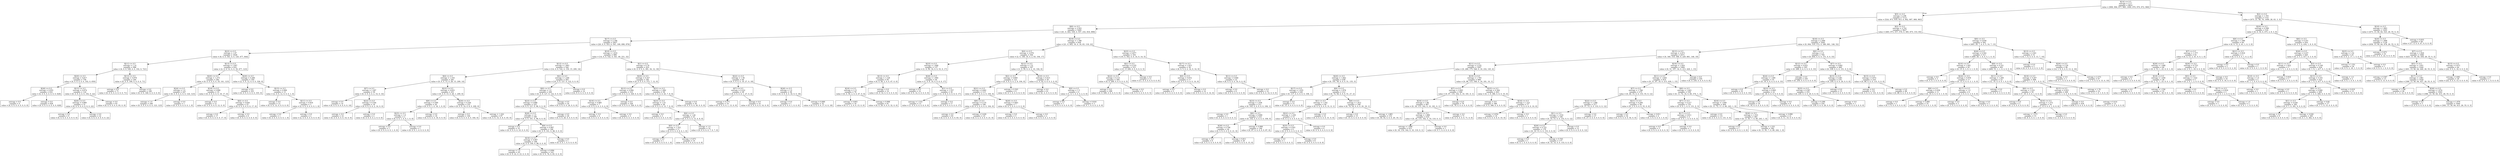 digraph Tree {
node [shape=box] ;
0 [label="X[14] <= 0.5\nentropy = 3.17\nsamples = 8833\nvalue = [999, 994, 977, 985, 1000, 970, 970, 972, 966]"] ;
1 [label="X[5] <= 0.5\nentropy = 2.98\nsamples = 7112\nvalue = [524, 973, 919, 915, 0, 942, 907, 969, 963]"] ;
0 -> 1 [labeldistance=2.5, labelangle=45, headlabel="True"] ;
2 [label="X[8] <= 0.5\nentropy = 2.503\nsamples = 3285\nvalue = [41, 0, 402, 339, 0, 557, 232, 816, 898]"] ;
1 -> 2 ;
3 [label="X[17] <= 0.5\nentropy = 2.186\nsamples = 2627\nvalue = [20, 0, 0, 323, 0, 541, 169, 698, 876]"] ;
2 -> 3 ;
4 [label="X[23] <= 0.5\nentropy = 1.67\nsamples = 1628\nvalue = [6, 0, 0, 181, 0, 0, 120, 477, 844]"] ;
3 -> 4 ;
5 [label="X[11] <= 0.5\nentropy = 1.14\nsamples = 996\nvalue = [4, 0, 0, 169, 0, 0, 102, 0, 721]"] ;
4 -> 5 ;
6 [label="X[20] <= 0.5\nentropy = 0.617\nsamples = 756\nvalue = [4, 0, 0, 0, 0, 0, 102, 0, 650]"] ;
5 -> 6 ;
7 [label="X[26] <= 0.5\nentropy = 0.055\nsamples = 632\nvalue = [4, 0, 0, 0, 0, 0, 0, 0, 628]"] ;
6 -> 7 ;
8 [label="entropy = 0.0\nsamples = 4\nvalue = [4, 0, 0, 0, 0, 0, 0, 0, 0]"] ;
7 -> 8 ;
9 [label="entropy = 0.0\nsamples = 628\nvalue = [0, 0, 0, 0, 0, 0, 0, 0, 628]"] ;
7 -> 9 ;
10 [label="X[15] <= 0.5\nentropy = 0.674\nsamples = 124\nvalue = [0, 0, 0, 0, 0, 0, 102, 0, 22]"] ;
6 -> 10 ;
11 [label="X[26] <= 0.5\nentropy = 0.869\nsamples = 31\nvalue = [0, 0, 0, 0, 0, 0, 9, 0, 22]"] ;
10 -> 11 ;
12 [label="entropy = 0.0\nsamples = 9\nvalue = [0, 0, 0, 0, 0, 0, 9, 0, 0]"] ;
11 -> 12 ;
13 [label="entropy = 0.0\nsamples = 22\nvalue = [0, 0, 0, 0, 0, 0, 0, 0, 22]"] ;
11 -> 13 ;
14 [label="entropy = 0.0\nsamples = 93\nvalue = [0, 0, 0, 0, 0, 0, 93, 0, 0]"] ;
10 -> 14 ;
15 [label="X[13] <= 0.5\nentropy = 0.876\nsamples = 240\nvalue = [0, 0, 0, 169, 0, 0, 0, 0, 71]"] ;
5 -> 15 ;
16 [label="entropy = 0.0\nsamples = 71\nvalue = [0, 0, 0, 0, 0, 0, 0, 0, 71]"] ;
15 -> 16 ;
17 [label="entropy = 0.0\nsamples = 169\nvalue = [0, 0, 0, 169, 0, 0, 0, 0, 0]"] ;
15 -> 17 ;
18 [label="X[13] <= 0.5\nentropy = 1.047\nsamples = 632\nvalue = [2, 0, 0, 12, 0, 0, 18, 477, 123]"] ;
4 -> 18 ;
19 [label="X[20] <= 0.5\nentropy = 1.275\nsamples = 282\nvalue = [0, 0, 0, 0, 0, 0, 18, 141, 123]"] ;
18 -> 19 ;
20 [label="X[24] <= 0.5\nentropy = 1.0\nsamples = 247\nvalue = [0, 0, 0, 0, 0, 0, 0, 124, 123]"] ;
19 -> 20 ;
21 [label="entropy = 1.0\nsamples = 246\nvalue = [0, 0, 0, 0, 0, 0, 0, 123, 123]"] ;
20 -> 21 ;
22 [label="entropy = 0.0\nsamples = 1\nvalue = [0, 0, 0, 0, 0, 0, 0, 1, 0]"] ;
20 -> 22 ;
23 [label="X[16] <= 0.5\nentropy = 0.999\nsamples = 35\nvalue = [0, 0, 0, 0, 0, 0, 18, 17, 0]"] ;
19 -> 23 ;
24 [label="entropy = 0.0\nsamples = 12\nvalue = [0, 0, 0, 0, 0, 0, 12, 0, 0]"] ;
23 -> 24 ;
25 [label="X[4] <= 0.5\nentropy = 0.828\nsamples = 23\nvalue = [0, 0, 0, 0, 0, 0, 6, 17, 0]"] ;
23 -> 25 ;
26 [label="entropy = 0.0\nsamples = 17\nvalue = [0, 0, 0, 0, 0, 0, 0, 17, 0]"] ;
25 -> 26 ;
27 [label="entropy = 0.0\nsamples = 6\nvalue = [0, 0, 0, 0, 0, 0, 6, 0, 0]"] ;
25 -> 27 ;
28 [label="X[20] <= 0.5\nentropy = 0.266\nsamples = 350\nvalue = [2, 0, 0, 12, 0, 0, 0, 336, 0]"] ;
18 -> 28 ;
29 [label="entropy = 0.0\nsamples = 335\nvalue = [0, 0, 0, 0, 0, 0, 0, 335, 0]"] ;
28 -> 29 ;
30 [label="X[15] <= 0.5\nentropy = 0.906\nsamples = 15\nvalue = [2, 0, 0, 12, 0, 0, 0, 1, 0]"] ;
28 -> 30 ;
31 [label="entropy = 0.0\nsamples = 12\nvalue = [0, 0, 0, 12, 0, 0, 0, 0, 0]"] ;
30 -> 31 ;
32 [label="X[11] <= 0.5\nentropy = 0.918\nsamples = 3\nvalue = [2, 0, 0, 0, 0, 0, 0, 1, 0]"] ;
30 -> 32 ;
33 [label="entropy = 0.0\nsamples = 1\nvalue = [0, 0, 0, 0, 0, 0, 0, 1, 0]"] ;
32 -> 33 ;
34 [label="entropy = 0.0\nsamples = 2\nvalue = [2, 0, 0, 0, 0, 0, 0, 0, 0]"] ;
32 -> 34 ;
35 [label="X[10] <= 0.5\nentropy = 1.819\nsamples = 999\nvalue = [14, 0, 0, 142, 0, 541, 49, 221, 32]"] ;
3 -> 35 ;
36 [label="X[12] <= 0.5\nentropy = 1.963\nsamples = 544\nvalue = [14, 0, 0, 142, 0, 150, 15, 209, 14]"] ;
35 -> 36 ;
37 [label="X[4] <= 0.5\nentropy = 1.316\nsamples = 281\nvalue = [0, 0, 0, 15, 0, 28, 15, 209, 14]"] ;
36 -> 37 ;
38 [label="X[7] <= 0.5\nentropy = 1.287\nsamples = 30\nvalue = [0, 0, 0, 0, 0, 2, 14, 0, 14]"] ;
37 -> 38 ;
39 [label="entropy = 0.0\nsamples = 14\nvalue = [0, 0, 0, 0, 0, 0, 0, 0, 14]"] ;
38 -> 39 ;
40 [label="X[22] <= 0.5\nentropy = 0.544\nsamples = 16\nvalue = [0, 0, 0, 0, 0, 2, 14, 0, 0]"] ;
38 -> 40 ;
41 [label="entropy = 0.0\nsamples = 14\nvalue = [0, 0, 0, 0, 0, 0, 14, 0, 0]"] ;
40 -> 41 ;
42 [label="entropy = 0.0\nsamples = 2\nvalue = [0, 0, 0, 0, 0, 2, 0, 0, 0]"] ;
40 -> 42 ;
43 [label="X[23] <= 0.5\nentropy = 0.833\nsamples = 251\nvalue = [0, 0, 0, 15, 0, 26, 1, 209, 0]"] ;
37 -> 43 ;
44 [label="X[9] <= 0.5\nentropy = 0.569\nsamples = 20\nvalue = [0, 0, 0, 1, 0, 18, 1, 0, 0]"] ;
43 -> 44 ;
45 [label="X[25] <= 0.5\nentropy = 1.0\nsamples = 2\nvalue = [0, 0, 0, 1, 0, 0, 1, 0, 0]"] ;
44 -> 45 ;
46 [label="entropy = 0.0\nsamples = 1\nvalue = [0, 0, 0, 0, 0, 0, 1, 0, 0]"] ;
45 -> 46 ;
47 [label="entropy = 0.0\nsamples = 1\nvalue = [0, 0, 0, 1, 0, 0, 0, 0, 0]"] ;
45 -> 47 ;
48 [label="entropy = 0.0\nsamples = 18\nvalue = [0, 0, 0, 0, 0, 18, 0, 0, 0]"] ;
44 -> 48 ;
49 [label="X[20] <= 0.5\nentropy = 0.544\nsamples = 231\nvalue = [0, 0, 0, 14, 0, 8, 0, 209, 0]"] ;
43 -> 49 ;
50 [label="entropy = 0.0\nsamples = 164\nvalue = [0, 0, 0, 0, 0, 0, 0, 164, 0]"] ;
49 -> 50 ;
51 [label="entropy = 1.224\nsamples = 67\nvalue = [0, 0, 0, 14, 0, 8, 0, 45, 0]"] ;
49 -> 51 ;
52 [label="X[2] <= 0.5\nentropy = 1.246\nsamples = 263\nvalue = [14, 0, 0, 127, 0, 122, 0, 0, 0]"] ;
36 -> 52 ;
53 [label="X[9] <= 0.5\nentropy = 1.0\nsamples = 249\nvalue = [0, 0, 0, 127, 0, 122, 0, 0, 0]"] ;
52 -> 53 ;
54 [label="X[23] <= 0.5\nentropy = 0.988\nsamples = 225\nvalue = [0, 0, 0, 127, 0, 98, 0, 0, 0]"] ;
53 -> 54 ;
55 [label="X[26] <= 0.5\nentropy = 1.0\nsamples = 199\nvalue = [0, 0, 0, 101, 0, 98, 0, 0, 0]"] ;
54 -> 55 ;
56 [label="entropy = 0.0\nsamples = 10\nvalue = [0, 0, 0, 0, 0, 10, 0, 0, 0]"] ;
55 -> 56 ;
57 [label="X[6] <= 0.5\nentropy = 0.997\nsamples = 189\nvalue = [0, 0, 0, 101, 0, 88, 0, 0, 0]"] ;
55 -> 57 ;
58 [label="X[18] <= 0.5\nentropy = 0.997\nsamples = 188\nvalue = [0, 0, 0, 100, 0, 88, 0, 0, 0]"] ;
57 -> 58 ;
59 [label="entropy = 1.0\nsamples = 45\nvalue = [0, 0, 0, 22, 0, 23, 0, 0, 0]"] ;
58 -> 59 ;
60 [label="entropy = 0.994\nsamples = 143\nvalue = [0, 0, 0, 78, 0, 65, 0, 0, 0]"] ;
58 -> 60 ;
61 [label="entropy = 0.0\nsamples = 1\nvalue = [0, 0, 0, 1, 0, 0, 0, 0, 0]"] ;
57 -> 61 ;
62 [label="entropy = 0.0\nsamples = 26\nvalue = [0, 0, 0, 26, 0, 0, 0, 0, 0]"] ;
54 -> 62 ;
63 [label="entropy = 0.0\nsamples = 24\nvalue = [0, 0, 0, 0, 0, 24, 0, 0, 0]"] ;
53 -> 63 ;
64 [label="entropy = 0.0\nsamples = 14\nvalue = [14, 0, 0, 0, 0, 0, 0, 0, 0]"] ;
52 -> 64 ;
65 [label="X[1] <= 0.5\nentropy = 0.79\nsamples = 455\nvalue = [0, 0, 0, 0, 0, 391, 34, 12, 18]"] ;
35 -> 65 ;
66 [label="X[20] <= 0.5\nentropy = 0.327\nsamples = 391\nvalue = [0, 0, 0, 0, 0, 372, 7, 12, 0]"] ;
65 -> 66 ;
67 [label="X[13] <= 0.5\nentropy = 0.094\nsamples = 333\nvalue = [0, 0, 0, 0, 0, 329, 0, 4, 0]"] ;
66 -> 67 ;
68 [label="X[18] <= 0.5\nentropy = 0.985\nsamples = 7\nvalue = [0, 0, 0, 0, 0, 3, 0, 4, 0]"] ;
67 -> 68 ;
69 [label="entropy = 0.0\nsamples = 4\nvalue = [0, 0, 0, 0, 0, 0, 0, 4, 0]"] ;
68 -> 69 ;
70 [label="entropy = 0.0\nsamples = 3\nvalue = [0, 0, 0, 0, 0, 3, 0, 0, 0]"] ;
68 -> 70 ;
71 [label="entropy = 0.0\nsamples = 326\nvalue = [0, 0, 0, 0, 0, 326, 0, 0, 0]"] ;
67 -> 71 ;
72 [label="X[21] <= 0.5\nentropy = 1.082\nsamples = 58\nvalue = [0, 0, 0, 0, 0, 43, 7, 8, 0]"] ;
66 -> 72 ;
73 [label="X[23] <= 0.5\nentropy = 1.53\nsamples = 28\nvalue = [0, 0, 0, 0, 0, 13, 7, 8, 0]"] ;
72 -> 73 ;
74 [label="entropy = 0.0\nsamples = 3\nvalue = [0, 0, 0, 0, 0, 0, 3, 0, 0]"] ;
73 -> 74 ;
75 [label="X[4] <= 0.5\nentropy = 1.44\nsamples = 25\nvalue = [0, 0, 0, 0, 0, 13, 4, 8, 0]"] ;
73 -> 75 ;
76 [label="X[0] <= 0.5\nentropy = 1.322\nsamples = 11\nvalue = [0, 0, 0, 0, 0, 6, 4, 1, 0]"] ;
75 -> 76 ;
77 [label="entropy = 0.0\nsamples = 1\nvalue = [0, 0, 0, 0, 0, 0, 0, 1, 0]"] ;
76 -> 77 ;
78 [label="entropy = 0.971\nsamples = 10\nvalue = [0, 0, 0, 0, 0, 6, 4, 0, 0]"] ;
76 -> 78 ;
79 [label="entropy = 1.0\nsamples = 14\nvalue = [0, 0, 0, 0, 0, 7, 0, 7, 0]"] ;
75 -> 79 ;
80 [label="entropy = 0.0\nsamples = 30\nvalue = [0, 0, 0, 0, 0, 30, 0, 0, 0]"] ;
72 -> 80 ;
81 [label="X[22] <= 0.5\nentropy = 1.56\nsamples = 64\nvalue = [0, 0, 0, 0, 0, 19, 27, 0, 18]"] ;
65 -> 81 ;
82 [label="X[7] <= 0.5\nentropy = 0.222\nsamples = 28\nvalue = [0, 0, 0, 0, 0, 1, 27, 0, 0]"] ;
81 -> 82 ;
83 [label="entropy = 0.371\nsamples = 14\nvalue = [0, 0, 0, 0, 0, 1, 13, 0, 0]"] ;
82 -> 83 ;
84 [label="entropy = 0.0\nsamples = 14\nvalue = [0, 0, 0, 0, 0, 0, 14, 0, 0]"] ;
82 -> 84 ;
85 [label="X[26] <= 0.5\nentropy = 1.0\nsamples = 36\nvalue = [0, 0, 0, 0, 0, 18, 0, 0, 18]"] ;
81 -> 85 ;
86 [label="entropy = 0.0\nsamples = 1\nvalue = [0, 0, 0, 0, 0, 1, 0, 0, 0]"] ;
85 -> 86 ;
87 [label="entropy = 0.999\nsamples = 35\nvalue = [0, 0, 0, 0, 0, 17, 0, 0, 18]"] ;
85 -> 87 ;
88 [label="X[19] <= 0.5\nentropy = 1.786\nsamples = 658\nvalue = [21, 0, 402, 16, 0, 16, 63, 118, 22]"] ;
2 -> 88 ;
89 [label="X[4] <= 0.5\nentropy = 2.079\nsamples = 304\nvalue = [2, 0, 100, 16, 0, 2, 63, 104, 17]"] ;
88 -> 89 ;
90 [label="X[23] <= 0.5\nentropy = 1.848\nsamples = 137\nvalue = [1, 0, 50, 16, 0, 0, 53, 0, 17]"] ;
89 -> 90 ;
91 [label="X[13] <= 0.5\nentropy = 1.128\nsamples = 93\nvalue = [0, 0, 44, 2, 0, 0, 47, 0, 0]"] ;
90 -> 91 ;
92 [label="X[16] <= 0.5\nentropy = 1.11\nsamples = 79\nvalue = [0, 0, 30, 2, 0, 0, 47, 0, 0]"] ;
91 -> 92 ;
93 [label="entropy = 0.803\nsamples = 18\nvalue = [0, 0, 1, 2, 0, 0, 15, 0, 0]"] ;
92 -> 93 ;
94 [label="entropy = 0.998\nsamples = 61\nvalue = [0, 0, 29, 0, 0, 0, 32, 0, 0]"] ;
92 -> 94 ;
95 [label="entropy = 0.0\nsamples = 14\nvalue = [0, 0, 14, 0, 0, 0, 0, 0, 0]"] ;
91 -> 95 ;
96 [label="X[26] <= 0.5\nentropy = 1.964\nsamples = 44\nvalue = [1, 0, 6, 14, 0, 0, 6, 0, 17]"] ;
90 -> 96 ;
97 [label="entropy = 0.0\nsamples = 14\nvalue = [0, 0, 0, 14, 0, 0, 0, 0, 0]"] ;
96 -> 97 ;
98 [label="X[1] <= 0.5\nentropy = 1.557\nsamples = 30\nvalue = [1, 0, 6, 0, 0, 0, 6, 0, 17]"] ;
96 -> 98 ;
99 [label="entropy = 1.314\nsamples = 13\nvalue = [1, 0, 6, 0, 0, 0, 6, 0, 0]"] ;
98 -> 99 ;
100 [label="entropy = 0.0\nsamples = 17\nvalue = [0, 0, 0, 0, 0, 0, 0, 0, 17]"] ;
98 -> 100 ;
101 [label="X[12] <= 0.5\nentropy = 1.31\nsamples = 167\nvalue = [1, 0, 50, 0, 0, 2, 10, 104, 0]"] ;
89 -> 101 ;
102 [label="X[2] <= 0.5\nentropy = 0.809\nsamples = 122\nvalue = [0, 0, 8, 0, 0, 2, 8, 104, 0]"] ;
101 -> 102 ;
103 [label="X[21] <= 0.5\nentropy = 0.462\nsamples = 113\nvalue = [0, 0, 7, 0, 0, 2, 0, 104, 0]"] ;
102 -> 103 ;
104 [label="X[9] <= 0.5\nentropy = 0.135\nsamples = 106\nvalue = [0, 0, 2, 0, 0, 0, 0, 104, 0]"] ;
103 -> 104 ;
105 [label="entropy = 0.0\nsamples = 83\nvalue = [0, 0, 0, 0, 0, 0, 0, 83, 0]"] ;
104 -> 105 ;
106 [label="entropy = 0.426\nsamples = 23\nvalue = [0, 0, 2, 0, 0, 0, 0, 21, 0]"] ;
104 -> 106 ;
107 [label="X[20] <= 0.5\nentropy = 0.863\nsamples = 7\nvalue = [0, 0, 5, 0, 0, 2, 0, 0, 0]"] ;
103 -> 107 ;
108 [label="entropy = 0.0\nsamples = 5\nvalue = [0, 0, 5, 0, 0, 0, 0, 0, 0]"] ;
107 -> 108 ;
109 [label="entropy = 0.0\nsamples = 2\nvalue = [0, 0, 0, 0, 0, 2, 0, 0, 0]"] ;
107 -> 109 ;
110 [label="entropy = 0.503\nsamples = 9\nvalue = [0, 0, 1, 0, 0, 0, 8, 0, 0]"] ;
102 -> 110 ;
111 [label="X[10] <= 0.5\nentropy = 0.415\nsamples = 45\nvalue = [1, 0, 42, 0, 0, 0, 2, 0, 0]"] ;
101 -> 111 ;
112 [label="entropy = 0.0\nsamples = 41\nvalue = [0, 0, 41, 0, 0, 0, 0, 0, 0]"] ;
111 -> 112 ;
113 [label="X[0] <= 0.5\nentropy = 1.5\nsamples = 4\nvalue = [1, 0, 1, 0, 0, 0, 2, 0, 0]"] ;
111 -> 113 ;
114 [label="entropy = 0.0\nsamples = 1\nvalue = [1, 0, 0, 0, 0, 0, 0, 0, 0]"] ;
113 -> 114 ;
115 [label="entropy = 0.918\nsamples = 3\nvalue = [0, 0, 1, 0, 0, 0, 2, 0, 0]"] ;
113 -> 115 ;
116 [label="X[25] <= 0.5\nentropy = 0.877\nsamples = 354\nvalue = [19, 0, 302, 0, 0, 14, 0, 14, 5]"] ;
88 -> 116 ;
117 [label="X[2] <= 0.5\nentropy = 0.335\nsamples = 315\nvalue = [11, 0, 299, 0, 0, 0, 0, 0, 5]"] ;
116 -> 117 ;
118 [label="X[22] <= 0.5\nentropy = 0.121\nsamples = 304\nvalue = [0, 0, 299, 0, 0, 0, 0, 0, 5]"] ;
117 -> 118 ;
119 [label="entropy = 0.0\nsamples = 299\nvalue = [0, 0, 299, 0, 0, 0, 0, 0, 0]"] ;
118 -> 119 ;
120 [label="entropy = 0.0\nsamples = 5\nvalue = [0, 0, 0, 0, 0, 0, 0, 0, 5]"] ;
118 -> 120 ;
121 [label="entropy = 0.0\nsamples = 11\nvalue = [11, 0, 0, 0, 0, 0, 0, 0, 0]"] ;
117 -> 121 ;
122 [label="X[17] <= 0.5\nentropy = 1.815\nsamples = 39\nvalue = [8, 0, 3, 0, 0, 14, 0, 14, 0]"] ;
116 -> 122 ;
123 [label="X[0] <= 0.5\nentropy = 0.672\nsamples = 17\nvalue = [0, 0, 3, 0, 0, 0, 0, 14, 0]"] ;
122 -> 123 ;
124 [label="entropy = 0.0\nsamples = 3\nvalue = [0, 0, 3, 0, 0, 0, 0, 0, 0]"] ;
123 -> 124 ;
125 [label="entropy = 0.0\nsamples = 14\nvalue = [0, 0, 0, 0, 0, 0, 0, 14, 0]"] ;
123 -> 125 ;
126 [label="X[11] <= 0.5\nentropy = 0.946\nsamples = 22\nvalue = [8, 0, 0, 0, 0, 14, 0, 0, 0]"] ;
122 -> 126 ;
127 [label="entropy = 0.0\nsamples = 8\nvalue = [8, 0, 0, 0, 0, 0, 0, 0, 0]"] ;
126 -> 127 ;
128 [label="entropy = 0.0\nsamples = 14\nvalue = [0, 0, 0, 0, 0, 14, 0, 0, 0]"] ;
126 -> 128 ;
129 [label="X[2] <= 0.5\nentropy = 2.741\nsamples = 3827\nvalue = [483, 973, 517, 576, 0, 385, 675, 153, 65]"] ;
1 -> 129 ;
130 [label="X[18] <= 0.5\nentropy = 2.499\nsamples = 3265\nvalue = [0, 944, 510, 572, 0, 380, 661, 146, 52]"] ;
129 -> 130 ;
131 [label="X[13] <= 0.5\nentropy = 2.473\nsamples = 2471\nvalue = [0, 340, 510, 566, 0, 229, 661, 146, 19]"] ;
130 -> 131 ;
132 [label="X[11] <= 0.5\nentropy = 2.235\nsamples = 1407\nvalue = [0, 289, 173, 548, 0, 16, 232, 145, 4]"] ;
131 -> 132 ;
133 [label="X[20] <= 0.5\nentropy = 1.842\nsamples = 438\nvalue = [0, 191, 58, 0, 0, 0, 51, 135, 3]"] ;
132 -> 133 ;
134 [label="X[17] <= 0.5\nentropy = 1.035\nsamples = 226\nvalue = [0, 117, 0, 0, 0, 0, 0, 108, 1]"] ;
133 -> 134 ;
135 [label="X[23] <= 0.5\nentropy = 1.038\nsamples = 211\nvalue = [0, 102, 0, 0, 0, 0, 0, 108, 1]"] ;
134 -> 135 ;
136 [label="entropy = 0.0\nsamples = 1\nvalue = [0, 0, 0, 0, 0, 0, 0, 0, 1]"] ;
135 -> 136 ;
137 [label="X[6] <= 0.5\nentropy = 0.999\nsamples = 210\nvalue = [0, 102, 0, 0, 0, 0, 0, 108, 0]"] ;
135 -> 137 ;
138 [label="X[26] <= 0.5\nentropy = 0.706\nsamples = 26\nvalue = [0, 5, 0, 0, 0, 0, 0, 21, 0]"] ;
137 -> 138 ;
139 [label="entropy = 0.0\nsamples = 6\nvalue = [0, 0, 0, 0, 0, 0, 0, 6, 0]"] ;
138 -> 139 ;
140 [label="entropy = 0.811\nsamples = 20\nvalue = [0, 5, 0, 0, 0, 0, 0, 15, 0]"] ;
138 -> 140 ;
141 [label="entropy = 0.998\nsamples = 184\nvalue = [0, 97, 0, 0, 0, 0, 0, 87, 0]"] ;
137 -> 141 ;
142 [label="entropy = 0.0\nsamples = 15\nvalue = [0, 15, 0, 0, 0, 0, 0, 0, 0]"] ;
134 -> 142 ;
143 [label="X[9] <= 0.5\nentropy = 1.978\nsamples = 212\nvalue = [0, 74, 58, 0, 0, 0, 51, 27, 2]"] ;
133 -> 143 ;
144 [label="X[1] <= 0.5\nentropy = 1.242\nsamples = 44\nvalue = [0, 0, 4, 0, 0, 0, 31, 8, 1]"] ;
143 -> 144 ;
145 [label="X[22] <= 0.5\nentropy = 1.239\nsamples = 13\nvalue = [0, 0, 4, 0, 0, 0, 0, 8, 1]"] ;
144 -> 145 ;
146 [label="X[25] <= 0.5\nentropy = 0.503\nsamples = 9\nvalue = [0, 0, 0, 0, 0, 0, 0, 8, 1]"] ;
145 -> 146 ;
147 [label="entropy = 0.0\nsamples = 1\nvalue = [0, 0, 0, 0, 0, 0, 0, 0, 1]"] ;
146 -> 147 ;
148 [label="entropy = 0.0\nsamples = 8\nvalue = [0, 0, 0, 0, 0, 0, 0, 8, 0]"] ;
146 -> 148 ;
149 [label="entropy = 0.0\nsamples = 4\nvalue = [0, 0, 4, 0, 0, 0, 0, 0, 0]"] ;
145 -> 149 ;
150 [label="entropy = 0.0\nsamples = 31\nvalue = [0, 0, 0, 0, 0, 0, 31, 0, 0]"] ;
144 -> 150 ;
151 [label="X[8] <= 0.5\nentropy = 1.812\nsamples = 168\nvalue = [0, 74, 54, 0, 0, 0, 20, 19, 1]"] ;
143 -> 151 ;
152 [label="entropy = 0.0\nsamples = 15\nvalue = [0, 15, 0, 0, 0, 0, 0, 0, 0]"] ;
151 -> 152 ;
153 [label="entropy = 1.865\nsamples = 153\nvalue = [0, 59, 54, 0, 0, 0, 20, 19, 1]"] ;
151 -> 153 ;
154 [label="X[19] <= 0.5\nentropy = 1.793\nsamples = 969\nvalue = [0, 98, 115, 548, 0, 16, 181, 10, 1]"] ;
132 -> 154 ;
155 [label="X[7] <= 0.5\nentropy = 2.065\nsamples = 566\nvalue = [0, 97, 115, 162, 0, 10, 181, 0, 1]"] ;
154 -> 155 ;
156 [label="X[16] <= 0.5\nentropy = 1.86\nsamples = 487\nvalue = [0, 18, 115, 162, 0, 10, 181, 0, 1]"] ;
155 -> 156 ;
157 [label="X[22] <= 0.5\nentropy = 1.896\nsamples = 416\nvalue = [0, 18, 115, 162, 0, 10, 110, 0, 1]"] ;
156 -> 157 ;
158 [label="entropy = 1.896\nsamples = 415\nvalue = [0, 18, 114, 162, 0, 10, 110, 0, 1]"] ;
157 -> 158 ;
159 [label="entropy = 0.0\nsamples = 1\nvalue = [0, 0, 1, 0, 0, 0, 0, 0, 0]"] ;
157 -> 159 ;
160 [label="entropy = 0.0\nsamples = 71\nvalue = [0, 0, 0, 0, 0, 0, 71, 0, 0]"] ;
156 -> 160 ;
161 [label="entropy = 0.0\nsamples = 79\nvalue = [0, 79, 0, 0, 0, 0, 0, 0, 0]"] ;
155 -> 161 ;
162 [label="X[25] <= 0.5\nentropy = 0.304\nsamples = 403\nvalue = [0, 1, 0, 386, 0, 6, 0, 10, 0]"] ;
154 -> 162 ;
163 [label="entropy = 0.0\nsamples = 386\nvalue = [0, 0, 0, 386, 0, 0, 0, 0, 0]"] ;
162 -> 163 ;
164 [label="X[16] <= 0.5\nentropy = 1.221\nsamples = 17\nvalue = [0, 1, 0, 0, 0, 6, 0, 10, 0]"] ;
162 -> 164 ;
165 [label="entropy = 0.954\nsamples = 16\nvalue = [0, 0, 0, 0, 0, 6, 0, 10, 0]"] ;
164 -> 165 ;
166 [label="entropy = 0.0\nsamples = 1\nvalue = [0, 1, 0, 0, 0, 0, 0, 0, 0]"] ;
164 -> 166 ;
167 [label="X[19] <= 0.5\nentropy = 1.924\nsamples = 1064\nvalue = [0, 51, 337, 18, 0, 213, 429, 1, 15]"] ;
131 -> 167 ;
168 [label="X[11] <= 0.5\nentropy = 1.828\nsamples = 814\nvalue = [0, 51, 87, 18, 0, 213, 429, 1, 15]"] ;
167 -> 168 ;
169 [label="X[7] <= 0.5\nentropy = 1.766\nsamples = 275\nvalue = [0, 40, 15, 0, 0, 153, 55, 0, 12]"] ;
168 -> 169 ;
170 [label="X[22] <= 0.5\nentropy = 1.288\nsamples = 217\nvalue = [0, 37, 15, 0, 0, 153, 0, 0, 12]"] ;
169 -> 170 ;
171 [label="X[1] <= 0.5\nentropy = 1.016\nsamples = 190\nvalue = [0, 10, 15, 0, 0, 153, 0, 0, 12]"] ;
170 -> 171 ;
172 [label="X[26] <= 0.5\nentropy = 0.722\nsamples = 178\nvalue = [0, 10, 15, 0, 0, 153, 0, 0, 0]"] ;
171 -> 172 ;
173 [label="entropy = 0.0\nsamples = 1\nvalue = [0, 0, 1, 0, 0, 0, 0, 0, 0]"] ;
172 -> 173 ;
174 [label="entropy = 0.705\nsamples = 177\nvalue = [0, 10, 14, 0, 0, 153, 0, 0, 0]"] ;
172 -> 174 ;
175 [label="entropy = 0.0\nsamples = 12\nvalue = [0, 0, 0, 0, 0, 0, 0, 0, 12]"] ;
171 -> 175 ;
176 [label="entropy = 0.0\nsamples = 27\nvalue = [0, 27, 0, 0, 0, 0, 0, 0, 0]"] ;
170 -> 176 ;
177 [label="X[21] <= 0.5\nentropy = 0.294\nsamples = 58\nvalue = [0, 3, 0, 0, 0, 0, 55, 0, 0]"] ;
169 -> 177 ;
178 [label="entropy = 0.0\nsamples = 54\nvalue = [0, 0, 0, 0, 0, 0, 54, 0, 0]"] ;
177 -> 178 ;
179 [label="entropy = 0.811\nsamples = 4\nvalue = [0, 3, 0, 0, 0, 0, 1, 0, 0]"] ;
177 -> 179 ;
180 [label="X[8] <= 0.5\nentropy = 1.443\nsamples = 539\nvalue = [0, 11, 72, 18, 0, 60, 374, 1, 3]"] ;
168 -> 180 ;
181 [label="X[7] <= 0.5\nentropy = 0.217\nsamples = 135\nvalue = [0, 0, 0, 1, 0, 0, 131, 0, 3]"] ;
180 -> 181 ;
182 [label="X[17] <= 0.5\nentropy = 0.811\nsamples = 4\nvalue = [0, 0, 0, 1, 0, 0, 0, 0, 3]"] ;
181 -> 182 ;
183 [label="entropy = 0.0\nsamples = 3\nvalue = [0, 0, 0, 0, 0, 0, 0, 0, 3]"] ;
182 -> 183 ;
184 [label="entropy = 0.0\nsamples = 1\nvalue = [0, 0, 0, 1, 0, 0, 0, 0, 0]"] ;
182 -> 184 ;
185 [label="entropy = 0.0\nsamples = 131\nvalue = [0, 0, 0, 0, 0, 0, 131, 0, 0]"] ;
181 -> 185 ;
186 [label="X[16] <= 0.5\nentropy = 1.649\nsamples = 404\nvalue = [0, 11, 72, 17, 0, 60, 243, 1, 0]"] ;
180 -> 186 ;
187 [label="X[26] <= 0.5\nentropy = 1.533\nsamples = 383\nvalue = [0, 11, 61, 7, 0, 60, 243, 1, 0]"] ;
186 -> 187 ;
188 [label="entropy = 0.0\nsamples = 1\nvalue = [0, 0, 0, 0, 0, 0, 1, 0, 0]"] ;
187 -> 188 ;
189 [label="entropy = 1.535\nsamples = 382\nvalue = [0, 11, 61, 7, 0, 60, 242, 1, 0]"] ;
187 -> 189 ;
190 [label="entropy = 0.998\nsamples = 21\nvalue = [0, 0, 11, 10, 0, 0, 0, 0, 0]"] ;
186 -> 190 ;
191 [label="entropy = 0.0\nsamples = 250\nvalue = [0, 0, 250, 0, 0, 0, 0, 0, 0]"] ;
167 -> 191 ;
192 [label="X[0] <= 0.5\nentropy = 1.0\nsamples = 794\nvalue = [0, 604, 0, 6, 0, 151, 0, 0, 33]"] ;
130 -> 192 ;
193 [label="X[12] <= 0.5\nentropy = 0.631\nsamples = 305\nvalue = [0, 266, 0, 6, 0, 0, 0, 0, 33]"] ;
192 -> 193 ;
194 [label="X[24] <= 0.5\nentropy = 1.309\nsamples = 55\nvalue = [0, 16, 0, 6, 0, 0, 0, 0, 33]"] ;
193 -> 194 ;
195 [label="entropy = 0.0\nsamples = 33\nvalue = [0, 0, 0, 0, 0, 0, 0, 0, 33]"] ;
194 -> 195 ;
196 [label="X[23] <= 0.5\nentropy = 0.845\nsamples = 22\nvalue = [0, 16, 0, 6, 0, 0, 0, 0, 0]"] ;
194 -> 196 ;
197 [label="entropy = 0.0\nsamples = 16\nvalue = [0, 16, 0, 0, 0, 0, 0, 0, 0]"] ;
196 -> 197 ;
198 [label="entropy = 0.0\nsamples = 6\nvalue = [0, 0, 0, 6, 0, 0, 0, 0, 0]"] ;
196 -> 198 ;
199 [label="entropy = 0.0\nsamples = 250\nvalue = [0, 250, 0, 0, 0, 0, 0, 0, 0]"] ;
193 -> 199 ;
200 [label="X[7] <= 0.5\nentropy = 0.892\nsamples = 489\nvalue = [0, 338, 0, 0, 0, 151, 0, 0, 0]"] ;
192 -> 200 ;
201 [label="X[15] <= 0.5\nentropy = 0.381\nsamples = 270\nvalue = [0, 250, 0, 0, 0, 20, 0, 0, 0]"] ;
200 -> 201 ;
202 [label="X[25] <= 0.5\nentropy = 0.397\nsamples = 255\nvalue = [0, 235, 0, 0, 0, 20, 0, 0, 0]"] ;
201 -> 202 ;
203 [label="entropy = 0.398\nsamples = 254\nvalue = [0, 234, 0, 0, 0, 20, 0, 0, 0]"] ;
202 -> 203 ;
204 [label="entropy = 0.0\nsamples = 1\nvalue = [0, 1, 0, 0, 0, 0, 0, 0, 0]"] ;
202 -> 204 ;
205 [label="entropy = 0.0\nsamples = 15\nvalue = [0, 15, 0, 0, 0, 0, 0, 0, 0]"] ;
201 -> 205 ;
206 [label="X[15] <= 0.5\nentropy = 0.972\nsamples = 219\nvalue = [0, 88, 0, 0, 0, 131, 0, 0, 0]"] ;
200 -> 206 ;
207 [label="entropy = 0.0\nsamples = 131\nvalue = [0, 0, 0, 0, 0, 131, 0, 0, 0]"] ;
206 -> 207 ;
208 [label="entropy = 0.0\nsamples = 88\nvalue = [0, 88, 0, 0, 0, 0, 0, 0, 0]"] ;
206 -> 208 ;
209 [label="X[9] <= 0.5\nentropy = 0.936\nsamples = 562\nvalue = [483, 29, 7, 4, 0, 5, 14, 7, 13]"] ;
129 -> 209 ;
210 [label="X[26] <= 0.5\nentropy = 0.542\nsamples = 511\nvalue = [469, 28, 1, 4, 0, 5, 1, 0, 3]"] ;
209 -> 210 ;
211 [label="X[10] <= 0.5\nentropy = 1.441\nsamples = 20\nvalue = [0, 13, 0, 3, 0, 3, 1, 0, 0]"] ;
210 -> 211 ;
212 [label="entropy = 0.0\nsamples = 3\nvalue = [0, 0, 0, 3, 0, 0, 0, 0, 0]"] ;
211 -> 212 ;
213 [label="X[24] <= 0.5\nentropy = 0.978\nsamples = 17\nvalue = [0, 13, 0, 0, 0, 3, 1, 0, 0]"] ;
211 -> 213 ;
214 [label="X[8] <= 0.5\nentropy = 0.439\nsamples = 11\nvalue = [0, 10, 0, 0, 0, 0, 1, 0, 0]"] ;
213 -> 214 ;
215 [label="entropy = 0.0\nsamples = 1\nvalue = [0, 1, 0, 0, 0, 0, 0, 0, 0]"] ;
214 -> 215 ;
216 [label="entropy = 0.469\nsamples = 10\nvalue = [0, 9, 0, 0, 0, 0, 1, 0, 0]"] ;
214 -> 216 ;
217 [label="X[17] <= 0.5\nentropy = 1.0\nsamples = 6\nvalue = [0, 3, 0, 0, 0, 3, 0, 0, 0]"] ;
213 -> 217 ;
218 [label="entropy = 0.0\nsamples = 3\nvalue = [0, 3, 0, 0, 0, 0, 0, 0, 0]"] ;
217 -> 218 ;
219 [label="entropy = 0.0\nsamples = 3\nvalue = [0, 0, 0, 0, 0, 3, 0, 0, 0]"] ;
217 -> 219 ;
220 [label="X[8] <= 0.5\nentropy = 0.331\nsamples = 491\nvalue = [469, 15, 1, 1, 0, 2, 0, 0, 3]"] ;
210 -> 220 ;
221 [label="X[11] <= 0.5\nentropy = 1.209\nsamples = 23\nvalue = [12, 10, 0, 0, 0, 1, 0, 0, 0]"] ;
220 -> 221 ;
222 [label="entropy = 0.0\nsamples = 5\nvalue = [5, 0, 0, 0, 0, 0, 0, 0, 0]"] ;
221 -> 222 ;
223 [label="X[6] <= 0.5\nentropy = 1.233\nsamples = 18\nvalue = [7, 10, 0, 0, 0, 1, 0, 0, 0]"] ;
221 -> 223 ;
224 [label="entropy = 0.0\nsamples = 2\nvalue = [0, 2, 0, 0, 0, 0, 0, 0, 0]"] ;
223 -> 224 ;
225 [label="X[16] <= 0.5\nentropy = 1.272\nsamples = 16\nvalue = [7, 8, 0, 0, 0, 1, 0, 0, 0]"] ;
223 -> 225 ;
226 [label="entropy = 1.273\nsamples = 15\nvalue = [6, 8, 0, 0, 0, 1, 0, 0, 0]"] ;
225 -> 226 ;
227 [label="entropy = 0.0\nsamples = 1\nvalue = [1, 0, 0, 0, 0, 0, 0, 0, 0]"] ;
225 -> 227 ;
228 [label="X[18] <= 0.5\nentropy = 0.207\nsamples = 468\nvalue = [457, 5, 1, 1, 0, 1, 0, 0, 3]"] ;
220 -> 228 ;
229 [label="X[15] <= 0.5\nentropy = 0.023\nsamples = 446\nvalue = [445, 0, 1, 0, 0, 0, 0, 0, 0]"] ;
228 -> 229 ;
230 [label="entropy = 0.0\nsamples = 434\nvalue = [434, 0, 0, 0, 0, 0, 0, 0, 0]"] ;
229 -> 230 ;
231 [label="entropy = 0.414\nsamples = 12\nvalue = [11, 0, 1, 0, 0, 0, 0, 0, 0]"] ;
229 -> 231 ;
232 [label="entropy = 1.76\nsamples = 22\nvalue = [12, 5, 0, 1, 0, 1, 0, 0, 3]"] ;
228 -> 232 ;
233 [label="X[13] <= 0.5\nentropy = 2.343\nsamples = 51\nvalue = [14, 1, 6, 0, 0, 0, 13, 7, 10]"] ;
209 -> 233 ;
234 [label="entropy = 0.0\nsamples = 3\nvalue = [0, 0, 0, 0, 0, 0, 0, 3, 0]"] ;
233 -> 234 ;
235 [label="X[26] <= 0.5\nentropy = 2.29\nsamples = 48\nvalue = [14, 1, 6, 0, 0, 0, 13, 4, 10]"] ;
233 -> 235 ;
236 [label="entropy = 0.0\nsamples = 1\nvalue = [0, 0, 1, 0, 0, 0, 0, 0, 0]"] ;
235 -> 236 ;
237 [label="entropy = 2.273\nsamples = 47\nvalue = [14, 1, 5, 0, 0, 0, 13, 4, 10]"] ;
235 -> 237 ;
238 [label="X[2] <= 0.5\nentropy = 1.701\nsamples = 1721\nvalue = [475, 21, 58, 70, 1000, 28, 63, 3, 3]"] ;
0 -> 238 [labeldistance=2.5, labelangle=-45, headlabel="False"] ;
239 [label="X[20] <= 0.5\nentropy = 0.599\nsamples = 518\nvalue = [0, 6, 18, 6, 475, 2, 8, 3, 0]"] ;
238 -> 239 ;
240 [label="X[6] <= 0.5\nentropy = 1.586\nsamples = 64\nvalue = [0, 4, 13, 2, 41, 1, 0, 3, 0]"] ;
239 -> 240 ;
241 [label="X[7] <= 0.5\nentropy = 1.377\nsamples = 61\nvalue = [0, 4, 13, 2, 41, 0, 0, 1, 0]"] ;
240 -> 241 ;
242 [label="X[26] <= 0.5\nentropy = 1.468\nsamples = 40\nvalue = [0, 2, 13, 1, 23, 0, 0, 1, 0]"] ;
241 -> 242 ;
243 [label="entropy = 0.0\nsamples = 2\nvalue = [0, 0, 2, 0, 0, 0, 0, 0, 0]"] ;
242 -> 243 ;
244 [label="X[18] <= 0.5\nentropy = 1.456\nsamples = 38\nvalue = [0, 2, 11, 1, 23, 0, 0, 1, 0]"] ;
242 -> 244 ;
245 [label="entropy = 0.0\nsamples = 5\nvalue = [0, 0, 0, 0, 5, 0, 0, 0, 0]"] ;
244 -> 245 ;
246 [label="entropy = 1.556\nsamples = 33\nvalue = [0, 2, 11, 1, 18, 0, 0, 1, 0]"] ;
244 -> 246 ;
247 [label="X[26] <= 0.5\nentropy = 0.723\nsamples = 21\nvalue = [0, 2, 0, 1, 18, 0, 0, 0, 0]"] ;
241 -> 247 ;
248 [label="X[3] <= 0.5\nentropy = 1.522\nsamples = 5\nvalue = [0, 2, 0, 1, 2, 0, 0, 0, 0]"] ;
247 -> 248 ;
249 [label="entropy = 0.0\nsamples = 2\nvalue = [0, 2, 0, 0, 0, 0, 0, 0, 0]"] ;
248 -> 249 ;
250 [label="X[17] <= 0.5\nentropy = 0.918\nsamples = 3\nvalue = [0, 0, 0, 1, 2, 0, 0, 0, 0]"] ;
248 -> 250 ;
251 [label="entropy = 0.0\nsamples = 1\nvalue = [0, 0, 0, 0, 1, 0, 0, 0, 0]"] ;
250 -> 251 ;
252 [label="entropy = 1.0\nsamples = 2\nvalue = [0, 0, 0, 1, 1, 0, 0, 0, 0]"] ;
250 -> 252 ;
253 [label="entropy = 0.0\nsamples = 16\nvalue = [0, 0, 0, 0, 16, 0, 0, 0, 0]"] ;
247 -> 253 ;
254 [label="X[21] <= 0.5\nentropy = 0.918\nsamples = 3\nvalue = [0, 0, 0, 0, 0, 1, 0, 2, 0]"] ;
240 -> 254 ;
255 [label="entropy = 0.0\nsamples = 2\nvalue = [0, 0, 0, 0, 0, 0, 0, 2, 0]"] ;
254 -> 255 ;
256 [label="entropy = 0.0\nsamples = 1\nvalue = [0, 0, 0, 0, 0, 1, 0, 0, 0]"] ;
254 -> 256 ;
257 [label="X[6] <= 0.5\nentropy = 0.351\nsamples = 454\nvalue = [0, 2, 5, 4, 434, 1, 8, 0, 0]"] ;
239 -> 257 ;
258 [label="X[26] <= 0.5\nentropy = 0.237\nsamples = 429\nvalue = [0, 2, 5, 2, 417, 0, 3, 0, 0]"] ;
257 -> 258 ;
259 [label="X[11] <= 0.5\nentropy = 1.922\nsamples = 5\nvalue = [0, 1, 1, 1, 0, 0, 2, 0, 0]"] ;
258 -> 259 ;
260 [label="X[10] <= 0.5\nentropy = 1.0\nsamples = 2\nvalue = [0, 1, 1, 0, 0, 0, 0, 0, 0]"] ;
259 -> 260 ;
261 [label="entropy = 0.0\nsamples = 1\nvalue = [0, 1, 0, 0, 0, 0, 0, 0, 0]"] ;
260 -> 261 ;
262 [label="entropy = 0.0\nsamples = 1\nvalue = [0, 0, 1, 0, 0, 0, 0, 0, 0]"] ;
260 -> 262 ;
263 [label="entropy = 0.918\nsamples = 3\nvalue = [0, 0, 0, 1, 0, 0, 2, 0, 0]"] ;
259 -> 263 ;
264 [label="X[3] <= 0.5\nentropy = 0.149\nsamples = 424\nvalue = [0, 1, 4, 1, 417, 0, 1, 0, 0]"] ;
258 -> 264 ;
265 [label="X[15] <= 0.5\nentropy = 0.101\nsamples = 422\nvalue = [0, 1, 4, 0, 417, 0, 0, 0, 0]"] ;
264 -> 265 ;
266 [label="X[9] <= 0.5\nentropy = 0.069\nsamples = 409\nvalue = [0, 1, 2, 0, 406, 0, 0, 0, 0]"] ;
265 -> 266 ;
267 [label="X[1] <= 0.5\nentropy = 0.026\nsamples = 392\nvalue = [0, 0, 1, 0, 391, 0, 0, 0, 0]"] ;
266 -> 267 ;
268 [label="entropy = 0.0\nsamples = 9\nvalue = [0, 0, 0, 0, 9, 0, 0, 0, 0]"] ;
267 -> 268 ;
269 [label="entropy = 0.026\nsamples = 383\nvalue = [0, 0, 1, 0, 382, 0, 0, 0, 0]"] ;
267 -> 269 ;
270 [label="entropy = 0.64\nsamples = 17\nvalue = [0, 1, 1, 0, 15, 0, 0, 0, 0]"] ;
266 -> 270 ;
271 [label="entropy = 0.619\nsamples = 13\nvalue = [0, 0, 2, 0, 11, 0, 0, 0, 0]"] ;
265 -> 271 ;
272 [label="entropy = 1.0\nsamples = 2\nvalue = [0, 0, 0, 1, 0, 0, 1, 0, 0]"] ;
264 -> 272 ;
273 [label="X[25] <= 0.5\nentropy = 1.32\nsamples = 25\nvalue = [0, 0, 0, 2, 17, 1, 5, 0, 0]"] ;
257 -> 273 ;
274 [label="entropy = 1.351\nsamples = 24\nvalue = [0, 0, 0, 2, 16, 1, 5, 0, 0]"] ;
273 -> 274 ;
275 [label="entropy = 0.0\nsamples = 1\nvalue = [0, 0, 0, 0, 1, 0, 0, 0, 0]"] ;
273 -> 275 ;
276 [label="X[10] <= 0.5\nentropy = 1.863\nsamples = 1203\nvalue = [475, 15, 40, 64, 525, 26, 55, 0, 3]"] ;
238 -> 276 ;
277 [label="X[20] <= 0.5\nentropy = 1.898\nsamples = 1139\nvalue = [458, 15, 40, 64, 478, 26, 55, 0, 3]"] ;
276 -> 277 ;
278 [label="entropy = 0.971\nsamples = 55\nvalue = [33, 0, 0, 0, 22, 0, 0, 0, 0]"] ;
277 -> 278 ;
279 [label="X[7] <= 0.5\nentropy = 1.928\nsamples = 1084\nvalue = [425, 15, 40, 64, 456, 26, 55, 0, 3]"] ;
277 -> 279 ;
280 [label="X[5] <= 0.5\nentropy = 1.951\nsamples = 1044\nvalue = [401, 15, 40, 64, 440, 26, 55, 0, 3]"] ;
279 -> 280 ;
281 [label="entropy = 0.567\nsamples = 15\nvalue = [2, 0, 0, 0, 13, 0, 0, 0, 0]"] ;
280 -> 281 ;
282 [label="X[17] <= 0.5\nentropy = 1.961\nsamples = 1029\nvalue = [399, 15, 40, 64, 427, 26, 55, 0, 3]"] ;
280 -> 282 ;
283 [label="entropy = 1.196\nsamples = 26\nvalue = [13, 0, 1, 0, 12, 0, 0, 0, 0]"] ;
282 -> 283 ;
284 [label="X[26] <= 0.5\nentropy = 1.974\nsamples = 1003\nvalue = [386, 15, 39, 64, 415, 26, 55, 0, 3]"] ;
282 -> 284 ;
285 [label="entropy = 0.0\nsamples = 3\nvalue = [3, 0, 0, 0, 0, 0, 0, 0, 0]"] ;
284 -> 285 ;
286 [label="entropy = 1.976\nsamples = 1000\nvalue = [383, 15, 39, 64, 415, 26, 55, 0, 3]"] ;
284 -> 286 ;
287 [label="X[15] <= 0.5\nentropy = 0.971\nsamples = 40\nvalue = [24, 0, 0, 0, 16, 0, 0, 0, 0]"] ;
279 -> 287 ;
288 [label="entropy = 0.961\nsamples = 39\nvalue = [24, 0, 0, 0, 15, 0, 0, 0, 0]"] ;
287 -> 288 ;
289 [label="entropy = 0.0\nsamples = 1\nvalue = [0, 0, 0, 0, 1, 0, 0, 0, 0]"] ;
287 -> 289 ;
290 [label="entropy = 0.835\nsamples = 64\nvalue = [17, 0, 0, 0, 47, 0, 0, 0, 0]"] ;
276 -> 290 ;
}